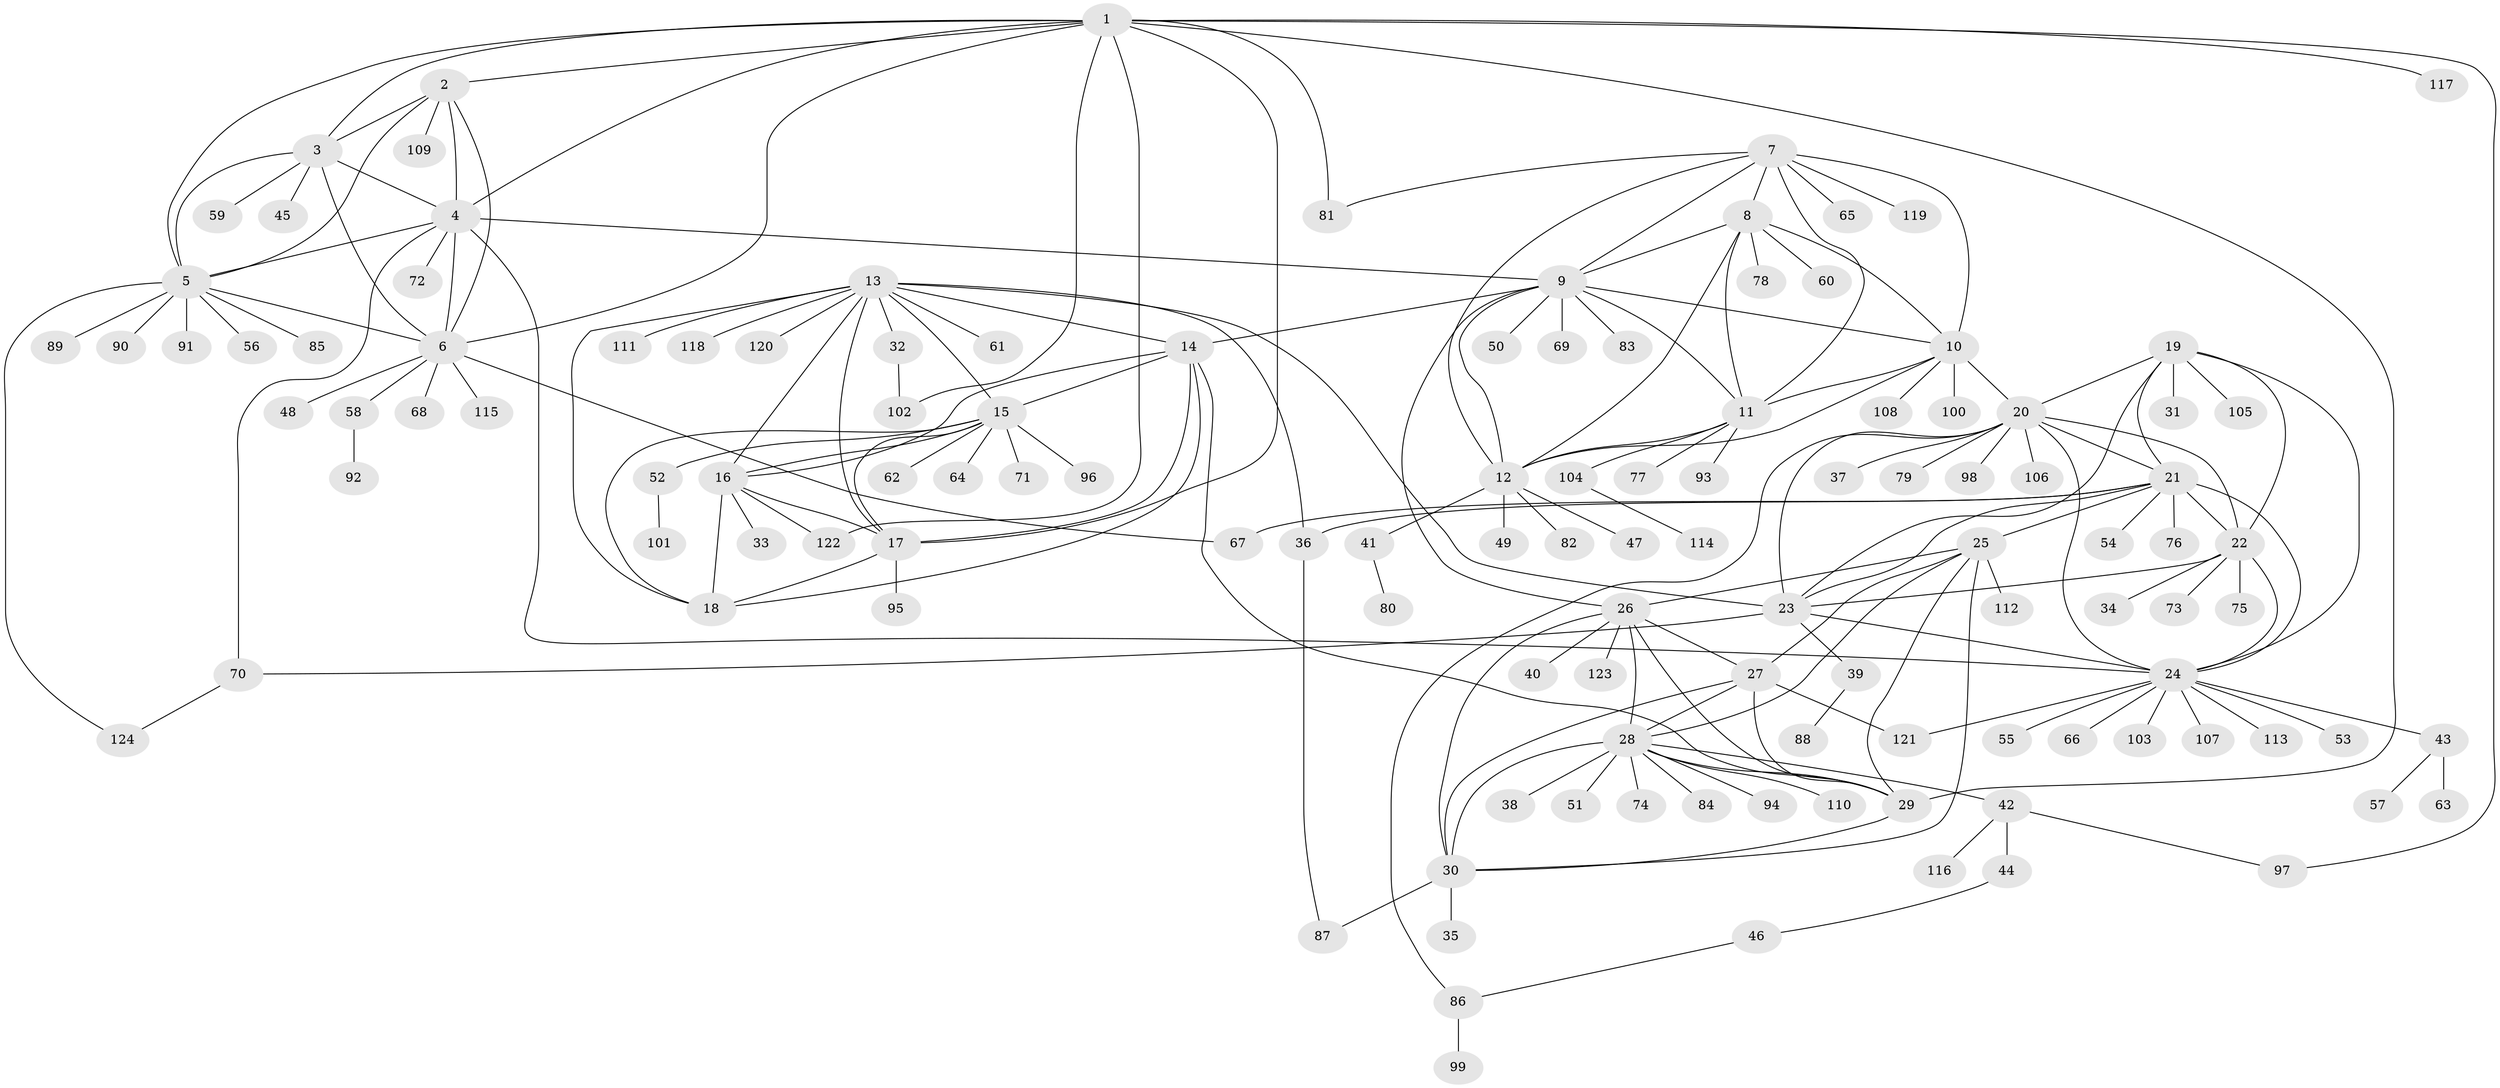// coarse degree distribution, {10: 0.021739130434782608, 9: 0.043478260869565216, 8: 0.010869565217391304, 5: 0.05434782608695652, 6: 0.021739130434782608, 7: 0.03260869565217391, 12: 0.03260869565217391, 11: 0.010869565217391304, 2: 0.08695652173913043, 1: 0.6521739130434783, 3: 0.03260869565217391}
// Generated by graph-tools (version 1.1) at 2025/24/03/03/25 07:24:13]
// undirected, 124 vertices, 190 edges
graph export_dot {
graph [start="1"]
  node [color=gray90,style=filled];
  1;
  2;
  3;
  4;
  5;
  6;
  7;
  8;
  9;
  10;
  11;
  12;
  13;
  14;
  15;
  16;
  17;
  18;
  19;
  20;
  21;
  22;
  23;
  24;
  25;
  26;
  27;
  28;
  29;
  30;
  31;
  32;
  33;
  34;
  35;
  36;
  37;
  38;
  39;
  40;
  41;
  42;
  43;
  44;
  45;
  46;
  47;
  48;
  49;
  50;
  51;
  52;
  53;
  54;
  55;
  56;
  57;
  58;
  59;
  60;
  61;
  62;
  63;
  64;
  65;
  66;
  67;
  68;
  69;
  70;
  71;
  72;
  73;
  74;
  75;
  76;
  77;
  78;
  79;
  80;
  81;
  82;
  83;
  84;
  85;
  86;
  87;
  88;
  89;
  90;
  91;
  92;
  93;
  94;
  95;
  96;
  97;
  98;
  99;
  100;
  101;
  102;
  103;
  104;
  105;
  106;
  107;
  108;
  109;
  110;
  111;
  112;
  113;
  114;
  115;
  116;
  117;
  118;
  119;
  120;
  121;
  122;
  123;
  124;
  1 -- 2;
  1 -- 3;
  1 -- 4;
  1 -- 5;
  1 -- 6;
  1 -- 17;
  1 -- 29;
  1 -- 81;
  1 -- 97;
  1 -- 102;
  1 -- 117;
  1 -- 122;
  2 -- 3;
  2 -- 4;
  2 -- 5;
  2 -- 6;
  2 -- 109;
  3 -- 4;
  3 -- 5;
  3 -- 6;
  3 -- 45;
  3 -- 59;
  4 -- 5;
  4 -- 6;
  4 -- 9;
  4 -- 24;
  4 -- 70;
  4 -- 72;
  5 -- 6;
  5 -- 56;
  5 -- 85;
  5 -- 89;
  5 -- 90;
  5 -- 91;
  5 -- 124;
  6 -- 48;
  6 -- 58;
  6 -- 67;
  6 -- 68;
  6 -- 115;
  7 -- 8;
  7 -- 9;
  7 -- 10;
  7 -- 11;
  7 -- 12;
  7 -- 65;
  7 -- 81;
  7 -- 119;
  8 -- 9;
  8 -- 10;
  8 -- 11;
  8 -- 12;
  8 -- 60;
  8 -- 78;
  9 -- 10;
  9 -- 11;
  9 -- 12;
  9 -- 14;
  9 -- 26;
  9 -- 50;
  9 -- 69;
  9 -- 83;
  10 -- 11;
  10 -- 12;
  10 -- 20;
  10 -- 100;
  10 -- 108;
  11 -- 12;
  11 -- 77;
  11 -- 93;
  11 -- 104;
  12 -- 41;
  12 -- 47;
  12 -- 49;
  12 -- 82;
  13 -- 14;
  13 -- 15;
  13 -- 16;
  13 -- 17;
  13 -- 18;
  13 -- 23;
  13 -- 32;
  13 -- 36;
  13 -- 61;
  13 -- 111;
  13 -- 118;
  13 -- 120;
  14 -- 15;
  14 -- 16;
  14 -- 17;
  14 -- 18;
  14 -- 29;
  15 -- 16;
  15 -- 17;
  15 -- 18;
  15 -- 52;
  15 -- 62;
  15 -- 64;
  15 -- 71;
  15 -- 96;
  16 -- 17;
  16 -- 18;
  16 -- 33;
  16 -- 122;
  17 -- 18;
  17 -- 95;
  19 -- 20;
  19 -- 21;
  19 -- 22;
  19 -- 23;
  19 -- 24;
  19 -- 31;
  19 -- 105;
  20 -- 21;
  20 -- 22;
  20 -- 23;
  20 -- 24;
  20 -- 37;
  20 -- 79;
  20 -- 86;
  20 -- 98;
  20 -- 106;
  21 -- 22;
  21 -- 23;
  21 -- 24;
  21 -- 25;
  21 -- 36;
  21 -- 54;
  21 -- 67;
  21 -- 76;
  22 -- 23;
  22 -- 24;
  22 -- 34;
  22 -- 73;
  22 -- 75;
  23 -- 24;
  23 -- 39;
  23 -- 70;
  24 -- 43;
  24 -- 53;
  24 -- 55;
  24 -- 66;
  24 -- 103;
  24 -- 107;
  24 -- 113;
  24 -- 121;
  25 -- 26;
  25 -- 27;
  25 -- 28;
  25 -- 29;
  25 -- 30;
  25 -- 112;
  26 -- 27;
  26 -- 28;
  26 -- 29;
  26 -- 30;
  26 -- 40;
  26 -- 123;
  27 -- 28;
  27 -- 29;
  27 -- 30;
  27 -- 121;
  28 -- 29;
  28 -- 30;
  28 -- 38;
  28 -- 42;
  28 -- 51;
  28 -- 74;
  28 -- 84;
  28 -- 94;
  28 -- 110;
  29 -- 30;
  30 -- 35;
  30 -- 87;
  32 -- 102;
  36 -- 87;
  39 -- 88;
  41 -- 80;
  42 -- 44;
  42 -- 97;
  42 -- 116;
  43 -- 57;
  43 -- 63;
  44 -- 46;
  46 -- 86;
  52 -- 101;
  58 -- 92;
  70 -- 124;
  86 -- 99;
  104 -- 114;
}
